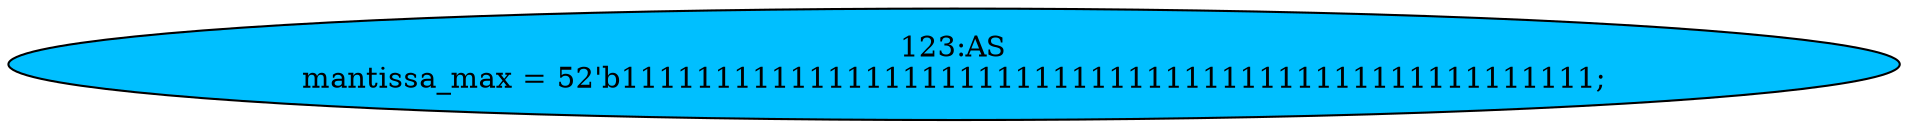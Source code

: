 strict digraph "" {
	node [label="\N"];
	"123:AS"	 [ast="<pyverilog.vparser.ast.Assign object at 0x7f49df4d8e10>",
		def_var="['mantissa_max']",
		fillcolor=deepskyblue,
		label="123:AS
mantissa_max = 52'b1111111111111111111111111111111111111111111111111111;",
		statements="[]",
		style=filled,
		typ=Assign,
		use_var="[]"];
}
